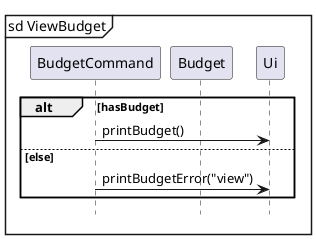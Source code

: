 @startuml

mainframe sd ViewBudget
participant BudgetCommand
participant Budget
participant Ui

alt hasBudget
    BudgetCommand -> Ui: printBudget()
else else
    BudgetCommand -> Ui: printBudgetError("view")
end

hide footbox
@enduml
